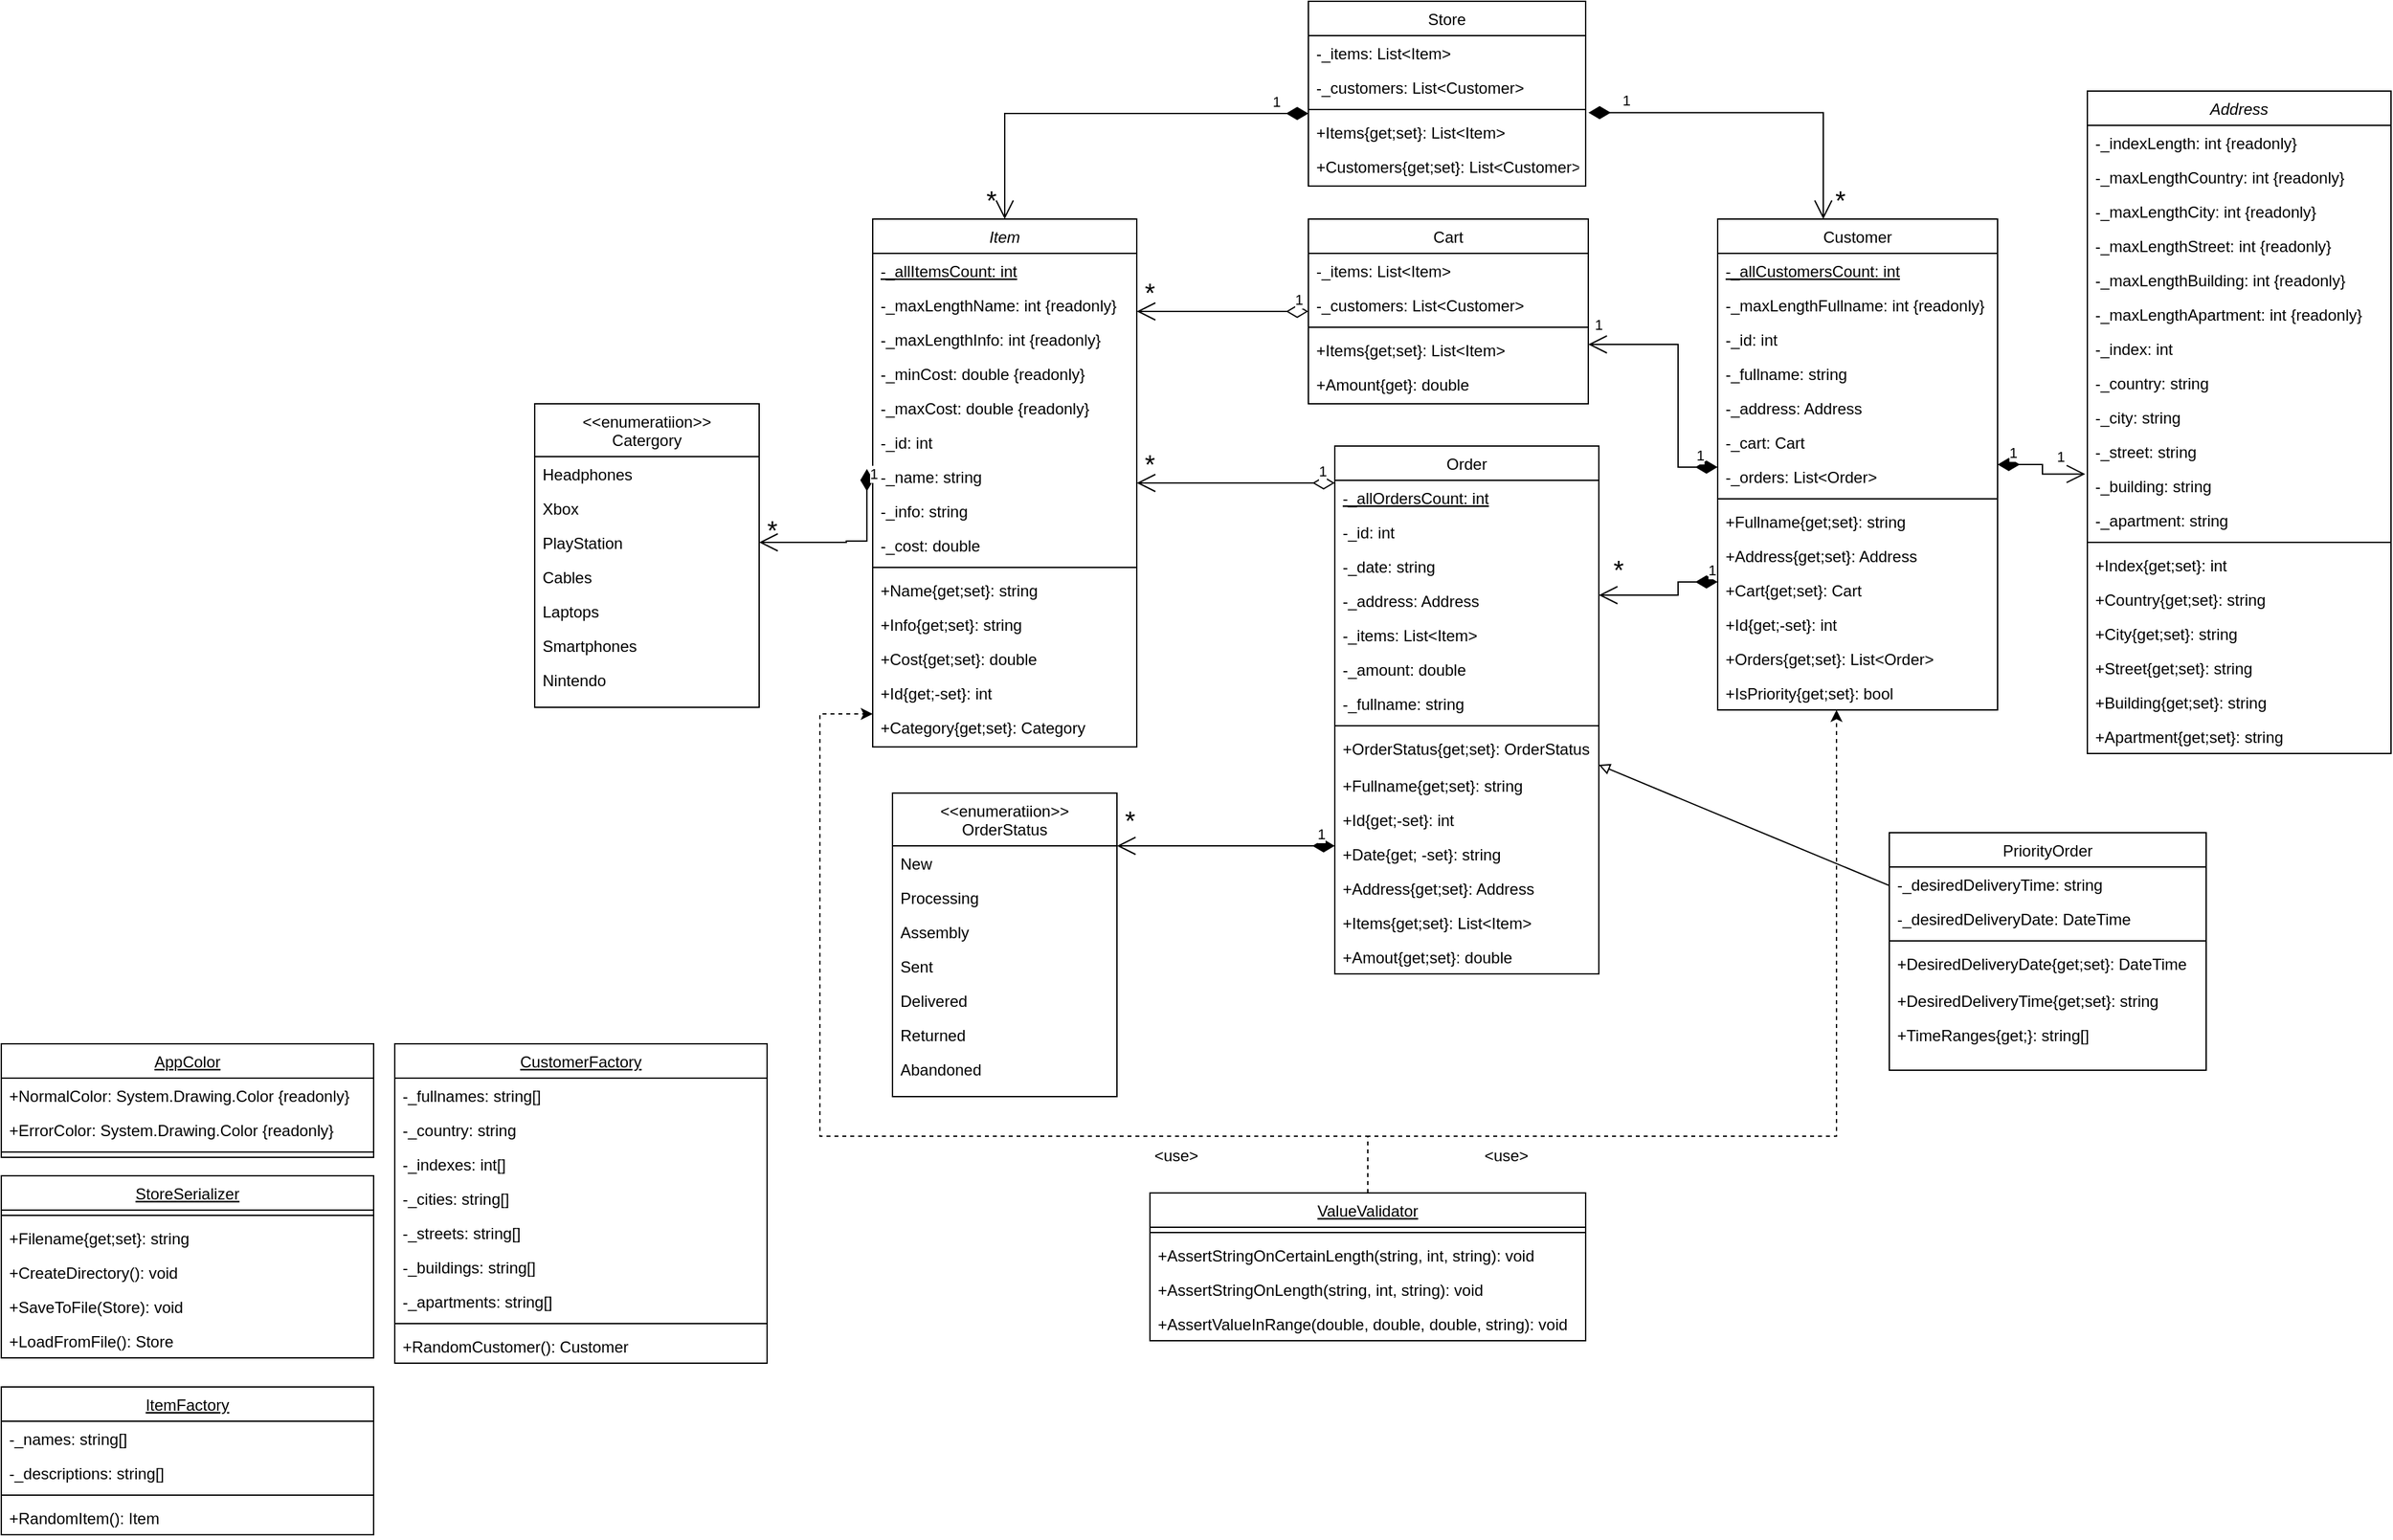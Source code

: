 <mxfile version="20.6.2" type="device"><diagram id="C5RBs43oDa-KdzZeNtuy" name="Page-1"><mxGraphModel dx="1483" dy="770" grid="1" gridSize="10" guides="1" tooltips="1" connect="1" arrows="1" fold="1" page="1" pageScale="1" pageWidth="1169" pageHeight="1654" background="#ffffff" math="0" shadow="0"><root><mxCell id="WIyWlLk6GJQsqaUBKTNV-0"/><mxCell id="WIyWlLk6GJQsqaUBKTNV-1" parent="WIyWlLk6GJQsqaUBKTNV-0"/><mxCell id="zkfFHV4jXpPFQw0GAbJ--0" value="Item" style="swimlane;fontStyle=2;align=center;verticalAlign=top;childLayout=stackLayout;horizontal=1;startSize=26;horizontalStack=0;resizeParent=1;resizeLast=0;collapsible=1;marginBottom=0;rounded=0;shadow=0;strokeWidth=1;" parent="WIyWlLk6GJQsqaUBKTNV-1" vertex="1"><mxGeometry x="700" y="255" width="200" height="400" as="geometry"><mxRectangle x="230" y="140" width="160" height="26" as="alternateBounds"/></mxGeometry></mxCell><mxCell id="zkfFHV4jXpPFQw0GAbJ--1" value="-_allItemsCount: int" style="text;align=left;verticalAlign=top;spacingLeft=4;spacingRight=4;overflow=hidden;rotatable=0;points=[[0,0.5],[1,0.5]];portConstraint=eastwest;fontStyle=4" parent="zkfFHV4jXpPFQw0GAbJ--0" vertex="1"><mxGeometry y="26" width="200" height="26" as="geometry"/></mxCell><mxCell id="zkfFHV4jXpPFQw0GAbJ--2" value="-_maxLengthName: int {readonly}" style="text;align=left;verticalAlign=top;spacingLeft=4;spacingRight=4;overflow=hidden;rotatable=0;points=[[0,0.5],[1,0.5]];portConstraint=eastwest;rounded=0;shadow=0;html=0;" parent="zkfFHV4jXpPFQw0GAbJ--0" vertex="1"><mxGeometry y="52" width="200" height="26" as="geometry"/></mxCell><mxCell id="zkfFHV4jXpPFQw0GAbJ--3" value="-_maxLengthInfo: int {readonly}" style="text;align=left;verticalAlign=top;spacingLeft=4;spacingRight=4;overflow=hidden;rotatable=0;points=[[0,0.5],[1,0.5]];portConstraint=eastwest;rounded=0;shadow=0;html=0;" parent="zkfFHV4jXpPFQw0GAbJ--0" vertex="1"><mxGeometry y="78" width="200" height="26" as="geometry"/></mxCell><mxCell id="mubyl72HtW078-5SorbI-0" value="-_minCost: double {readonly}" style="text;align=left;verticalAlign=top;spacingLeft=4;spacingRight=4;overflow=hidden;rotatable=0;points=[[0,0.5],[1,0.5]];portConstraint=eastwest;" parent="zkfFHV4jXpPFQw0GAbJ--0" vertex="1"><mxGeometry y="104" width="200" height="26" as="geometry"/></mxCell><mxCell id="zkfFHV4jXpPFQw0GAbJ--5" value="-_maxCost: double {readonly}" style="text;align=left;verticalAlign=top;spacingLeft=4;spacingRight=4;overflow=hidden;rotatable=0;points=[[0,0.5],[1,0.5]];portConstraint=eastwest;" parent="zkfFHV4jXpPFQw0GAbJ--0" vertex="1"><mxGeometry y="130" width="200" height="26" as="geometry"/></mxCell><mxCell id="mubyl72HtW078-5SorbI-3" value="-_id: int" style="text;align=left;verticalAlign=top;spacingLeft=4;spacingRight=4;overflow=hidden;rotatable=0;points=[[0,0.5],[1,0.5]];portConstraint=eastwest;" parent="zkfFHV4jXpPFQw0GAbJ--0" vertex="1"><mxGeometry y="156" width="200" height="26" as="geometry"/></mxCell><mxCell id="mubyl72HtW078-5SorbI-2" value="-_name: string" style="text;align=left;verticalAlign=top;spacingLeft=4;spacingRight=4;overflow=hidden;rotatable=0;points=[[0,0.5],[1,0.5]];portConstraint=eastwest;" parent="zkfFHV4jXpPFQw0GAbJ--0" vertex="1"><mxGeometry y="182" width="200" height="26" as="geometry"/></mxCell><mxCell id="mubyl72HtW078-5SorbI-1" value="-_info: string " style="text;align=left;verticalAlign=top;spacingLeft=4;spacingRight=4;overflow=hidden;rotatable=0;points=[[0,0.5],[1,0.5]];portConstraint=eastwest;" parent="zkfFHV4jXpPFQw0GAbJ--0" vertex="1"><mxGeometry y="208" width="200" height="26" as="geometry"/></mxCell><mxCell id="mubyl72HtW078-5SorbI-4" value="-_cost: double" style="text;align=left;verticalAlign=top;spacingLeft=4;spacingRight=4;overflow=hidden;rotatable=0;points=[[0,0.5],[1,0.5]];portConstraint=eastwest;" parent="zkfFHV4jXpPFQw0GAbJ--0" vertex="1"><mxGeometry y="234" width="200" height="26" as="geometry"/></mxCell><mxCell id="zkfFHV4jXpPFQw0GAbJ--4" value="" style="line;html=1;strokeWidth=1;align=left;verticalAlign=middle;spacingTop=-1;spacingLeft=3;spacingRight=3;rotatable=0;labelPosition=right;points=[];portConstraint=eastwest;" parent="zkfFHV4jXpPFQw0GAbJ--0" vertex="1"><mxGeometry y="260" width="200" height="8" as="geometry"/></mxCell><mxCell id="mubyl72HtW078-5SorbI-6" value="+Name{get;set}: string" style="text;align=left;verticalAlign=top;spacingLeft=4;spacingRight=4;overflow=hidden;rotatable=0;points=[[0,0.5],[1,0.5]];portConstraint=eastwest;" parent="zkfFHV4jXpPFQw0GAbJ--0" vertex="1"><mxGeometry y="268" width="200" height="26" as="geometry"/></mxCell><mxCell id="mubyl72HtW078-5SorbI-5" value="+Info{get;set}: string" style="text;align=left;verticalAlign=top;spacingLeft=4;spacingRight=4;overflow=hidden;rotatable=0;points=[[0,0.5],[1,0.5]];portConstraint=eastwest;" parent="zkfFHV4jXpPFQw0GAbJ--0" vertex="1"><mxGeometry y="294" width="200" height="26" as="geometry"/></mxCell><mxCell id="mubyl72HtW078-5SorbI-7" value="+Cost{get;set}: double" style="text;align=left;verticalAlign=top;spacingLeft=4;spacingRight=4;overflow=hidden;rotatable=0;points=[[0,0.5],[1,0.5]];portConstraint=eastwest;" parent="zkfFHV4jXpPFQw0GAbJ--0" vertex="1"><mxGeometry y="320" width="200" height="26" as="geometry"/></mxCell><mxCell id="mubyl72HtW078-5SorbI-8" value="+Id{get;-set}: int " style="text;align=left;verticalAlign=top;spacingLeft=4;spacingRight=4;overflow=hidden;rotatable=0;points=[[0,0.5],[1,0.5]];portConstraint=eastwest;" parent="zkfFHV4jXpPFQw0GAbJ--0" vertex="1"><mxGeometry y="346" width="200" height="26" as="geometry"/></mxCell><mxCell id="NWKtdmavSTUxbfCOy-th-47" value="+Category{get;set}: Category" style="text;align=left;verticalAlign=top;spacingLeft=4;spacingRight=4;overflow=hidden;rotatable=0;points=[[0,0.5],[1,0.5]];portConstraint=eastwest;" parent="zkfFHV4jXpPFQw0GAbJ--0" vertex="1"><mxGeometry y="372" width="200" height="28" as="geometry"/></mxCell><mxCell id="zkfFHV4jXpPFQw0GAbJ--6" value="AppColor" style="swimlane;fontStyle=4;align=center;verticalAlign=top;childLayout=stackLayout;horizontal=1;startSize=26;horizontalStack=0;resizeParent=1;resizeLast=0;collapsible=1;marginBottom=0;rounded=0;shadow=0;strokeWidth=1;" parent="WIyWlLk6GJQsqaUBKTNV-1" vertex="1"><mxGeometry x="40" y="880" width="282" height="86" as="geometry"><mxRectangle x="130" y="380" width="160" height="26" as="alternateBounds"/></mxGeometry></mxCell><mxCell id="zkfFHV4jXpPFQw0GAbJ--7" value="+NormalColor: System.Drawing.Color {readonly}" style="text;align=left;verticalAlign=top;spacingLeft=4;spacingRight=4;overflow=hidden;rotatable=0;points=[[0,0.5],[1,0.5]];portConstraint=eastwest;" parent="zkfFHV4jXpPFQw0GAbJ--6" vertex="1"><mxGeometry y="26" width="282" height="26" as="geometry"/></mxCell><mxCell id="zkfFHV4jXpPFQw0GAbJ--8" value="+ErrorColor: System.Drawing.Color {readonly}" style="text;align=left;verticalAlign=top;spacingLeft=4;spacingRight=4;overflow=hidden;rotatable=0;points=[[0,0.5],[1,0.5]];portConstraint=eastwest;rounded=0;shadow=0;html=0;" parent="zkfFHV4jXpPFQw0GAbJ--6" vertex="1"><mxGeometry y="52" width="282" height="26" as="geometry"/></mxCell><mxCell id="mubyl72HtW078-5SorbI-14" value="" style="line;html=1;strokeWidth=1;align=left;verticalAlign=middle;spacingTop=-1;spacingLeft=3;spacingRight=3;rotatable=0;labelPosition=right;points=[];portConstraint=eastwest;" parent="zkfFHV4jXpPFQw0GAbJ--6" vertex="1"><mxGeometry y="78" width="282" height="8" as="geometry"/></mxCell><mxCell id="mubyl72HtW078-5SorbI-18" style="edgeStyle=orthogonalEdgeStyle;rounded=0;orthogonalLoop=1;jettySize=auto;html=1;dashed=1;exitX=0.5;exitY=0;exitDx=0;exitDy=0;" parent="WIyWlLk6GJQsqaUBKTNV-1" source="zkfFHV4jXpPFQw0GAbJ--13" target="zkfFHV4jXpPFQw0GAbJ--0" edge="1"><mxGeometry relative="1" as="geometry"><Array as="points"><mxPoint x="1075" y="950"/><mxPoint x="660" y="950"/><mxPoint x="660" y="630"/></Array></mxGeometry></mxCell><mxCell id="zkfFHV4jXpPFQw0GAbJ--13" value="ValueValidator" style="swimlane;fontStyle=4;align=center;verticalAlign=top;childLayout=stackLayout;horizontal=1;startSize=26;horizontalStack=0;resizeParent=1;resizeLast=0;collapsible=1;marginBottom=0;rounded=0;shadow=0;strokeWidth=1;" parent="WIyWlLk6GJQsqaUBKTNV-1" vertex="1"><mxGeometry x="910" y="993" width="330" height="112" as="geometry"><mxRectangle x="340" y="380" width="170" height="26" as="alternateBounds"/></mxGeometry></mxCell><mxCell id="mubyl72HtW078-5SorbI-15" value="" style="line;html=1;strokeWidth=1;align=left;verticalAlign=middle;spacingTop=-1;spacingLeft=3;spacingRight=3;rotatable=0;labelPosition=right;points=[];portConstraint=eastwest;" parent="zkfFHV4jXpPFQw0GAbJ--13" vertex="1"><mxGeometry y="26" width="330" height="8" as="geometry"/></mxCell><mxCell id="4_auZjW2touijWjLnoGw-17" value="+AssertStringOnCertainLength(string, int, string): void" style="text;align=left;verticalAlign=top;spacingLeft=4;spacingRight=4;overflow=hidden;rotatable=0;points=[[0,0.5],[1,0.5]];portConstraint=eastwest;" parent="zkfFHV4jXpPFQw0GAbJ--13" vertex="1"><mxGeometry y="34" width="330" height="26" as="geometry"/></mxCell><mxCell id="zkfFHV4jXpPFQw0GAbJ--14" value="+AssertStringOnLength(string, int, string): void" style="text;align=left;verticalAlign=top;spacingLeft=4;spacingRight=4;overflow=hidden;rotatable=0;points=[[0,0.5],[1,0.5]];portConstraint=eastwest;" parent="zkfFHV4jXpPFQw0GAbJ--13" vertex="1"><mxGeometry y="60" width="330" height="26" as="geometry"/></mxCell><mxCell id="mubyl72HtW078-5SorbI-16" value="+AssertValueInRange(double, double, double, string): void" style="text;align=left;verticalAlign=top;spacingLeft=4;spacingRight=4;overflow=hidden;rotatable=0;points=[[0,0.5],[1,0.5]];portConstraint=eastwest;" parent="zkfFHV4jXpPFQw0GAbJ--13" vertex="1"><mxGeometry y="86" width="330" height="26" as="geometry"/></mxCell><mxCell id="zkfFHV4jXpPFQw0GAbJ--17" value="Customer" style="swimlane;fontStyle=0;align=center;verticalAlign=top;childLayout=stackLayout;horizontal=1;startSize=26;horizontalStack=0;resizeParent=1;resizeLast=0;collapsible=1;marginBottom=0;rounded=0;shadow=0;strokeWidth=1;" parent="WIyWlLk6GJQsqaUBKTNV-1" vertex="1"><mxGeometry x="1340" y="255" width="212" height="372" as="geometry"><mxRectangle x="550" y="140" width="160" height="26" as="alternateBounds"/></mxGeometry></mxCell><mxCell id="zkfFHV4jXpPFQw0GAbJ--18" value="-_allCustomersCount: int" style="text;align=left;verticalAlign=top;spacingLeft=4;spacingRight=4;overflow=hidden;rotatable=0;points=[[0,0.5],[1,0.5]];portConstraint=eastwest;fontStyle=4" parent="zkfFHV4jXpPFQw0GAbJ--17" vertex="1"><mxGeometry y="26" width="212" height="26" as="geometry"/></mxCell><mxCell id="zkfFHV4jXpPFQw0GAbJ--19" value="-_maxLengthFullname: int {readonly}" style="text;align=left;verticalAlign=top;spacingLeft=4;spacingRight=4;overflow=hidden;rotatable=0;points=[[0,0.5],[1,0.5]];portConstraint=eastwest;rounded=0;shadow=0;html=0;" parent="zkfFHV4jXpPFQw0GAbJ--17" vertex="1"><mxGeometry y="52" width="212" height="26" as="geometry"/></mxCell><mxCell id="zkfFHV4jXpPFQw0GAbJ--21" value="-_id: int" style="text;align=left;verticalAlign=top;spacingLeft=4;spacingRight=4;overflow=hidden;rotatable=0;points=[[0,0.5],[1,0.5]];portConstraint=eastwest;rounded=0;shadow=0;html=0;" parent="zkfFHV4jXpPFQw0GAbJ--17" vertex="1"><mxGeometry y="78" width="212" height="26" as="geometry"/></mxCell><mxCell id="zkfFHV4jXpPFQw0GAbJ--22" value="-_fullname: string" style="text;align=left;verticalAlign=top;spacingLeft=4;spacingRight=4;overflow=hidden;rotatable=0;points=[[0,0.5],[1,0.5]];portConstraint=eastwest;rounded=0;shadow=0;html=0;" parent="zkfFHV4jXpPFQw0GAbJ--17" vertex="1"><mxGeometry y="104" width="212" height="26" as="geometry"/></mxCell><mxCell id="mubyl72HtW078-5SorbI-9" value="-_address: Address" style="text;align=left;verticalAlign=top;spacingLeft=4;spacingRight=4;overflow=hidden;rotatable=0;points=[[0,0.5],[1,0.5]];portConstraint=eastwest;" parent="zkfFHV4jXpPFQw0GAbJ--17" vertex="1"><mxGeometry y="130" width="212" height="26" as="geometry"/></mxCell><mxCell id="833er_QwrqfKqg3MawJC-14" value="-_cart: Cart" style="text;align=left;verticalAlign=top;spacingLeft=4;spacingRight=4;overflow=hidden;rotatable=0;points=[[0,0.5],[1,0.5]];portConstraint=eastwest;" parent="zkfFHV4jXpPFQw0GAbJ--17" vertex="1"><mxGeometry y="156" width="212" height="26" as="geometry"/></mxCell><mxCell id="833er_QwrqfKqg3MawJC-15" value="-_orders: List&lt;Order&gt;" style="text;align=left;verticalAlign=top;spacingLeft=4;spacingRight=4;overflow=hidden;rotatable=0;points=[[0,0.5],[1,0.5]];portConstraint=eastwest;" parent="zkfFHV4jXpPFQw0GAbJ--17" vertex="1"><mxGeometry y="182" width="212" height="26" as="geometry"/></mxCell><mxCell id="zkfFHV4jXpPFQw0GAbJ--23" value="" style="line;html=1;strokeWidth=1;align=left;verticalAlign=middle;spacingTop=-1;spacingLeft=3;spacingRight=3;rotatable=0;labelPosition=right;points=[];portConstraint=eastwest;" parent="zkfFHV4jXpPFQw0GAbJ--17" vertex="1"><mxGeometry y="208" width="212" height="8" as="geometry"/></mxCell><mxCell id="mubyl72HtW078-5SorbI-10" value="+Fullname{get;set}: string" style="text;align=left;verticalAlign=top;spacingLeft=4;spacingRight=4;overflow=hidden;rotatable=0;points=[[0,0.5],[1,0.5]];portConstraint=eastwest;" parent="zkfFHV4jXpPFQw0GAbJ--17" vertex="1"><mxGeometry y="216" width="212" height="26" as="geometry"/></mxCell><mxCell id="mubyl72HtW078-5SorbI-11" value="+Address{get;set}: Address" style="text;align=left;verticalAlign=top;spacingLeft=4;spacingRight=4;overflow=hidden;rotatable=0;points=[[0,0.5],[1,0.5]];portConstraint=eastwest;" parent="zkfFHV4jXpPFQw0GAbJ--17" vertex="1"><mxGeometry y="242" width="212" height="26" as="geometry"/></mxCell><mxCell id="833er_QwrqfKqg3MawJC-28" value="+Cart{get;set}: Cart" style="text;align=left;verticalAlign=top;spacingLeft=4;spacingRight=4;overflow=hidden;rotatable=0;points=[[0,0.5],[1,0.5]];portConstraint=eastwest;" parent="zkfFHV4jXpPFQw0GAbJ--17" vertex="1"><mxGeometry y="268" width="212" height="26" as="geometry"/></mxCell><mxCell id="mubyl72HtW078-5SorbI-12" value="+Id{get;-set}: int " style="text;align=left;verticalAlign=top;spacingLeft=4;spacingRight=4;overflow=hidden;rotatable=0;points=[[0,0.5],[1,0.5]];portConstraint=eastwest;" parent="zkfFHV4jXpPFQw0GAbJ--17" vertex="1"><mxGeometry y="294" width="212" height="26" as="geometry"/></mxCell><mxCell id="833er_QwrqfKqg3MawJC-29" value="+Orders{get;set}: List&lt;Order&gt;" style="text;align=left;verticalAlign=top;spacingLeft=4;spacingRight=4;overflow=hidden;rotatable=0;points=[[0,0.5],[1,0.5]];portConstraint=eastwest;" parent="zkfFHV4jXpPFQw0GAbJ--17" vertex="1"><mxGeometry y="320" width="212" height="26" as="geometry"/></mxCell><mxCell id="o9XCljA4veXjyrk6Jo96-17" value="+IsPriority{get;set}: bool " style="text;align=left;verticalAlign=top;spacingLeft=4;spacingRight=4;overflow=hidden;rotatable=0;points=[[0,0.5],[1,0.5]];portConstraint=eastwest;" vertex="1" parent="zkfFHV4jXpPFQw0GAbJ--17"><mxGeometry y="346" width="212" height="26" as="geometry"/></mxCell><mxCell id="mubyl72HtW078-5SorbI-19" style="edgeStyle=orthogonalEdgeStyle;rounded=0;orthogonalLoop=1;jettySize=auto;html=1;exitX=0.5;exitY=0;exitDx=0;exitDy=0;dashed=1;" parent="WIyWlLk6GJQsqaUBKTNV-1" source="zkfFHV4jXpPFQw0GAbJ--13" target="zkfFHV4jXpPFQw0GAbJ--17" edge="1"><mxGeometry relative="1" as="geometry"><Array as="points"><mxPoint x="1075" y="950"/><mxPoint x="1430" y="950"/></Array></mxGeometry></mxCell><mxCell id="mubyl72HtW078-5SorbI-20" value="&amp;lt;use&amp;gt;" style="text;html=1;strokeColor=none;fillColor=none;align=center;verticalAlign=middle;whiteSpace=wrap;rounded=0;" parent="WIyWlLk6GJQsqaUBKTNV-1" vertex="1"><mxGeometry x="1150" y="950" width="60" height="30" as="geometry"/></mxCell><mxCell id="mubyl72HtW078-5SorbI-22" value="&amp;lt;use&amp;gt;" style="text;html=1;strokeColor=none;fillColor=none;align=center;verticalAlign=middle;whiteSpace=wrap;rounded=0;" parent="WIyWlLk6GJQsqaUBKTNV-1" vertex="1"><mxGeometry x="900" y="950" width="60" height="30" as="geometry"/></mxCell><mxCell id="NWKtdmavSTUxbfCOy-th-11" value="Address" style="swimlane;fontStyle=2;align=center;verticalAlign=top;childLayout=stackLayout;horizontal=1;startSize=26;horizontalStack=0;resizeParent=1;resizeLast=0;collapsible=1;marginBottom=0;rounded=0;shadow=0;strokeWidth=1;" parent="WIyWlLk6GJQsqaUBKTNV-1" vertex="1"><mxGeometry x="1620" y="158" width="230" height="502" as="geometry"><mxRectangle x="230" y="140" width="160" height="26" as="alternateBounds"/></mxGeometry></mxCell><mxCell id="NWKtdmavSTUxbfCOy-th-12" value="-_indexLength: int {readonly}" style="text;align=left;verticalAlign=top;spacingLeft=4;spacingRight=4;overflow=hidden;rotatable=0;points=[[0,0.5],[1,0.5]];portConstraint=eastwest;fontStyle=0" parent="NWKtdmavSTUxbfCOy-th-11" vertex="1"><mxGeometry y="26" width="230" height="26" as="geometry"/></mxCell><mxCell id="NWKtdmavSTUxbfCOy-th-13" value="-_maxLengthCountry: int {readonly}" style="text;align=left;verticalAlign=top;spacingLeft=4;spacingRight=4;overflow=hidden;rotatable=0;points=[[0,0.5],[1,0.5]];portConstraint=eastwest;rounded=0;shadow=0;html=0;" parent="NWKtdmavSTUxbfCOy-th-11" vertex="1"><mxGeometry y="52" width="230" height="26" as="geometry"/></mxCell><mxCell id="NWKtdmavSTUxbfCOy-th-14" value="-_maxLengthCity: int {readonly}" style="text;align=left;verticalAlign=top;spacingLeft=4;spacingRight=4;overflow=hidden;rotatable=0;points=[[0,0.5],[1,0.5]];portConstraint=eastwest;rounded=0;shadow=0;html=0;" parent="NWKtdmavSTUxbfCOy-th-11" vertex="1"><mxGeometry y="78" width="230" height="26" as="geometry"/></mxCell><mxCell id="NWKtdmavSTUxbfCOy-th-15" value="-_maxLengthStreet: int {readonly}" style="text;align=left;verticalAlign=top;spacingLeft=4;spacingRight=4;overflow=hidden;rotatable=0;points=[[0,0.5],[1,0.5]];portConstraint=eastwest;" parent="NWKtdmavSTUxbfCOy-th-11" vertex="1"><mxGeometry y="104" width="230" height="26" as="geometry"/></mxCell><mxCell id="NWKtdmavSTUxbfCOy-th-16" value="-_maxLengthBuilding: int {readonly}" style="text;align=left;verticalAlign=top;spacingLeft=4;spacingRight=4;overflow=hidden;rotatable=0;points=[[0,0.5],[1,0.5]];portConstraint=eastwest;" parent="NWKtdmavSTUxbfCOy-th-11" vertex="1"><mxGeometry y="130" width="230" height="26" as="geometry"/></mxCell><mxCell id="NWKtdmavSTUxbfCOy-th-26" value="-_maxLengthApartment: int {readonly}" style="text;align=left;verticalAlign=top;spacingLeft=4;spacingRight=4;overflow=hidden;rotatable=0;points=[[0,0.5],[1,0.5]];portConstraint=eastwest;" parent="NWKtdmavSTUxbfCOy-th-11" vertex="1"><mxGeometry y="156" width="230" height="26" as="geometry"/></mxCell><mxCell id="NWKtdmavSTUxbfCOy-th-17" value="-_index: int" style="text;align=left;verticalAlign=top;spacingLeft=4;spacingRight=4;overflow=hidden;rotatable=0;points=[[0,0.5],[1,0.5]];portConstraint=eastwest;" parent="NWKtdmavSTUxbfCOy-th-11" vertex="1"><mxGeometry y="182" width="230" height="26" as="geometry"/></mxCell><mxCell id="NWKtdmavSTUxbfCOy-th-18" value="-_country: string" style="text;align=left;verticalAlign=top;spacingLeft=4;spacingRight=4;overflow=hidden;rotatable=0;points=[[0,0.5],[1,0.5]];portConstraint=eastwest;" parent="NWKtdmavSTUxbfCOy-th-11" vertex="1"><mxGeometry y="208" width="230" height="26" as="geometry"/></mxCell><mxCell id="NWKtdmavSTUxbfCOy-th-19" value="-_city: string " style="text;align=left;verticalAlign=top;spacingLeft=4;spacingRight=4;overflow=hidden;rotatable=0;points=[[0,0.5],[1,0.5]];portConstraint=eastwest;" parent="NWKtdmavSTUxbfCOy-th-11" vertex="1"><mxGeometry y="234" width="230" height="26" as="geometry"/></mxCell><mxCell id="NWKtdmavSTUxbfCOy-th-20" value="-_street: string" style="text;align=left;verticalAlign=top;spacingLeft=4;spacingRight=4;overflow=hidden;rotatable=0;points=[[0,0.5],[1,0.5]];portConstraint=eastwest;" parent="NWKtdmavSTUxbfCOy-th-11" vertex="1"><mxGeometry y="260" width="230" height="26" as="geometry"/></mxCell><mxCell id="NWKtdmavSTUxbfCOy-th-27" value="-_building: string" style="text;align=left;verticalAlign=top;spacingLeft=4;spacingRight=4;overflow=hidden;rotatable=0;points=[[0,0.5],[1,0.5]];portConstraint=eastwest;" parent="NWKtdmavSTUxbfCOy-th-11" vertex="1"><mxGeometry y="286" width="230" height="26" as="geometry"/></mxCell><mxCell id="NWKtdmavSTUxbfCOy-th-28" value="-_apartment: string" style="text;align=left;verticalAlign=top;spacingLeft=4;spacingRight=4;overflow=hidden;rotatable=0;points=[[0,0.5],[1,0.5]];portConstraint=eastwest;" parent="NWKtdmavSTUxbfCOy-th-11" vertex="1"><mxGeometry y="312" width="230" height="26" as="geometry"/></mxCell><mxCell id="NWKtdmavSTUxbfCOy-th-21" value="" style="line;html=1;strokeWidth=1;align=left;verticalAlign=middle;spacingTop=-1;spacingLeft=3;spacingRight=3;rotatable=0;labelPosition=right;points=[];portConstraint=eastwest;" parent="NWKtdmavSTUxbfCOy-th-11" vertex="1"><mxGeometry y="338" width="230" height="8" as="geometry"/></mxCell><mxCell id="NWKtdmavSTUxbfCOy-th-22" value="+Index{get;set}: int" style="text;align=left;verticalAlign=top;spacingLeft=4;spacingRight=4;overflow=hidden;rotatable=0;points=[[0,0.5],[1,0.5]];portConstraint=eastwest;" parent="NWKtdmavSTUxbfCOy-th-11" vertex="1"><mxGeometry y="346" width="230" height="26" as="geometry"/></mxCell><mxCell id="NWKtdmavSTUxbfCOy-th-23" value="+Country{get;set}: string" style="text;align=left;verticalAlign=top;spacingLeft=4;spacingRight=4;overflow=hidden;rotatable=0;points=[[0,0.5],[1,0.5]];portConstraint=eastwest;" parent="NWKtdmavSTUxbfCOy-th-11" vertex="1"><mxGeometry y="372" width="230" height="26" as="geometry"/></mxCell><mxCell id="NWKtdmavSTUxbfCOy-th-24" value="+City{get;set}: string" style="text;align=left;verticalAlign=top;spacingLeft=4;spacingRight=4;overflow=hidden;rotatable=0;points=[[0,0.5],[1,0.5]];portConstraint=eastwest;" parent="NWKtdmavSTUxbfCOy-th-11" vertex="1"><mxGeometry y="398" width="230" height="26" as="geometry"/></mxCell><mxCell id="NWKtdmavSTUxbfCOy-th-30" value="+Street{get;set}: string" style="text;align=left;verticalAlign=top;spacingLeft=4;spacingRight=4;overflow=hidden;rotatable=0;points=[[0,0.5],[1,0.5]];portConstraint=eastwest;" parent="NWKtdmavSTUxbfCOy-th-11" vertex="1"><mxGeometry y="424" width="230" height="26" as="geometry"/></mxCell><mxCell id="NWKtdmavSTUxbfCOy-th-25" value="+Building{get;set}: string" style="text;align=left;verticalAlign=top;spacingLeft=4;spacingRight=4;overflow=hidden;rotatable=0;points=[[0,0.5],[1,0.5]];portConstraint=eastwest;" parent="NWKtdmavSTUxbfCOy-th-11" vertex="1"><mxGeometry y="450" width="230" height="26" as="geometry"/></mxCell><mxCell id="NWKtdmavSTUxbfCOy-th-31" value="+Apartment{get;set}: string" style="text;align=left;verticalAlign=top;spacingLeft=4;spacingRight=4;overflow=hidden;rotatable=0;points=[[0,0.5],[1,0.5]];portConstraint=eastwest;" parent="NWKtdmavSTUxbfCOy-th-11" vertex="1"><mxGeometry y="476" width="230" height="26" as="geometry"/></mxCell><mxCell id="NWKtdmavSTUxbfCOy-th-32" value="&lt;&lt;enumeratiion&gt;&gt;&#10;Catergory" style="swimlane;fontStyle=0;align=center;verticalAlign=top;childLayout=stackLayout;horizontal=1;startSize=40;horizontalStack=0;resizeParent=1;resizeLast=0;collapsible=1;marginBottom=0;rounded=0;shadow=0;strokeWidth=1;" parent="WIyWlLk6GJQsqaUBKTNV-1" vertex="1"><mxGeometry x="444" y="395" width="170" height="230" as="geometry"><mxRectangle x="340" y="380" width="170" height="26" as="alternateBounds"/></mxGeometry></mxCell><mxCell id="NWKtdmavSTUxbfCOy-th-36" value="Headphones" style="text;align=left;verticalAlign=top;spacingLeft=4;spacingRight=4;overflow=hidden;rotatable=0;points=[[0,0.5],[1,0.5]];portConstraint=eastwest;" parent="NWKtdmavSTUxbfCOy-th-32" vertex="1"><mxGeometry y="40" width="170" height="26" as="geometry"/></mxCell><mxCell id="NWKtdmavSTUxbfCOy-th-40" value="Xbox" style="text;align=left;verticalAlign=top;spacingLeft=4;spacingRight=4;overflow=hidden;rotatable=0;points=[[0,0.5],[1,0.5]];portConstraint=eastwest;" parent="NWKtdmavSTUxbfCOy-th-32" vertex="1"><mxGeometry y="66" width="170" height="26" as="geometry"/></mxCell><mxCell id="NWKtdmavSTUxbfCOy-th-41" value="PlayStation" style="text;align=left;verticalAlign=top;spacingLeft=4;spacingRight=4;overflow=hidden;rotatable=0;points=[[0,0.5],[1,0.5]];portConstraint=eastwest;" parent="NWKtdmavSTUxbfCOy-th-32" vertex="1"><mxGeometry y="92" width="170" height="26" as="geometry"/></mxCell><mxCell id="NWKtdmavSTUxbfCOy-th-43" value="Cables" style="text;align=left;verticalAlign=top;spacingLeft=4;spacingRight=4;overflow=hidden;rotatable=0;points=[[0,0.5],[1,0.5]];portConstraint=eastwest;" parent="NWKtdmavSTUxbfCOy-th-32" vertex="1"><mxGeometry y="118" width="170" height="26" as="geometry"/></mxCell><mxCell id="NWKtdmavSTUxbfCOy-th-42" value="Laptops" style="text;align=left;verticalAlign=top;spacingLeft=4;spacingRight=4;overflow=hidden;rotatable=0;points=[[0,0.5],[1,0.5]];portConstraint=eastwest;" parent="NWKtdmavSTUxbfCOy-th-32" vertex="1"><mxGeometry y="144" width="170" height="26" as="geometry"/></mxCell><mxCell id="NWKtdmavSTUxbfCOy-th-44" value="Smartphones" style="text;align=left;verticalAlign=top;spacingLeft=4;spacingRight=4;overflow=hidden;rotatable=0;points=[[0,0.5],[1,0.5]];portConstraint=eastwest;" parent="NWKtdmavSTUxbfCOy-th-32" vertex="1"><mxGeometry y="170" width="170" height="26" as="geometry"/></mxCell><mxCell id="NWKtdmavSTUxbfCOy-th-45" value="Nintendo" style="text;align=left;verticalAlign=top;spacingLeft=4;spacingRight=4;overflow=hidden;rotatable=0;points=[[0,0.5],[1,0.5]];portConstraint=eastwest;" parent="NWKtdmavSTUxbfCOy-th-32" vertex="1"><mxGeometry y="196" width="170" height="26" as="geometry"/></mxCell><mxCell id="NWKtdmavSTUxbfCOy-th-49" value="Store" style="swimlane;fontStyle=0;align=center;verticalAlign=top;childLayout=stackLayout;horizontal=1;startSize=26;horizontalStack=0;resizeParent=1;resizeLast=0;collapsible=1;marginBottom=0;rounded=0;shadow=0;strokeWidth=1;" parent="WIyWlLk6GJQsqaUBKTNV-1" vertex="1"><mxGeometry x="1030" y="90" width="210" height="140" as="geometry"><mxRectangle x="550" y="140" width="160" height="26" as="alternateBounds"/></mxGeometry></mxCell><mxCell id="NWKtdmavSTUxbfCOy-th-50" value="-_items: List&lt;Item&gt;" style="text;align=left;verticalAlign=top;spacingLeft=4;spacingRight=4;overflow=hidden;rotatable=0;points=[[0,0.5],[1,0.5]];portConstraint=eastwest;fontStyle=0" parent="NWKtdmavSTUxbfCOy-th-49" vertex="1"><mxGeometry y="26" width="210" height="26" as="geometry"/></mxCell><mxCell id="NWKtdmavSTUxbfCOy-th-51" value="-_customers: List&lt;Customer&gt;" style="text;align=left;verticalAlign=top;spacingLeft=4;spacingRight=4;overflow=hidden;rotatable=0;points=[[0,0.5],[1,0.5]];portConstraint=eastwest;rounded=0;shadow=0;html=0;" parent="NWKtdmavSTUxbfCOy-th-49" vertex="1"><mxGeometry y="52" width="210" height="26" as="geometry"/></mxCell><mxCell id="NWKtdmavSTUxbfCOy-th-55" value="" style="line;html=1;strokeWidth=1;align=left;verticalAlign=middle;spacingTop=-1;spacingLeft=3;spacingRight=3;rotatable=0;labelPosition=right;points=[];portConstraint=eastwest;" parent="NWKtdmavSTUxbfCOy-th-49" vertex="1"><mxGeometry y="78" width="210" height="8" as="geometry"/></mxCell><mxCell id="NWKtdmavSTUxbfCOy-th-56" value="+Items{get;set}: List&lt;Item&gt;" style="text;align=left;verticalAlign=top;spacingLeft=4;spacingRight=4;overflow=hidden;rotatable=0;points=[[0,0.5],[1,0.5]];portConstraint=eastwest;" parent="NWKtdmavSTUxbfCOy-th-49" vertex="1"><mxGeometry y="86" width="210" height="26" as="geometry"/></mxCell><mxCell id="NWKtdmavSTUxbfCOy-th-57" value="+Customers{get;set}: List&lt;Customer&gt;" style="text;align=left;verticalAlign=top;spacingLeft=4;spacingRight=4;overflow=hidden;rotatable=0;points=[[0,0.5],[1,0.5]];portConstraint=eastwest;" parent="NWKtdmavSTUxbfCOy-th-49" vertex="1"><mxGeometry y="112" width="210" height="26" as="geometry"/></mxCell><mxCell id="NWKtdmavSTUxbfCOy-th-59" value="CustomerFactory" style="swimlane;fontStyle=4;align=center;verticalAlign=top;childLayout=stackLayout;horizontal=1;startSize=26;horizontalStack=0;resizeParent=1;resizeLast=0;collapsible=1;marginBottom=0;rounded=0;shadow=0;strokeWidth=1;" parent="WIyWlLk6GJQsqaUBKTNV-1" vertex="1"><mxGeometry x="338" y="880" width="282" height="242" as="geometry"><mxRectangle x="130" y="380" width="160" height="26" as="alternateBounds"/></mxGeometry></mxCell><mxCell id="NWKtdmavSTUxbfCOy-th-60" value="-_fullnames: string[]" style="text;align=left;verticalAlign=top;spacingLeft=4;spacingRight=4;overflow=hidden;rotatable=0;points=[[0,0.5],[1,0.5]];portConstraint=eastwest;" parent="NWKtdmavSTUxbfCOy-th-59" vertex="1"><mxGeometry y="26" width="282" height="26" as="geometry"/></mxCell><mxCell id="NWKtdmavSTUxbfCOy-th-61" value="-_country: string" style="text;align=left;verticalAlign=top;spacingLeft=4;spacingRight=4;overflow=hidden;rotatable=0;points=[[0,0.5],[1,0.5]];portConstraint=eastwest;rounded=0;shadow=0;html=0;" parent="NWKtdmavSTUxbfCOy-th-59" vertex="1"><mxGeometry y="52" width="282" height="26" as="geometry"/></mxCell><mxCell id="NWKtdmavSTUxbfCOy-th-63" value="-_indexes: int[]" style="text;align=left;verticalAlign=top;spacingLeft=4;spacingRight=4;overflow=hidden;rotatable=0;points=[[0,0.5],[1,0.5]];portConstraint=eastwest;" parent="NWKtdmavSTUxbfCOy-th-59" vertex="1"><mxGeometry y="78" width="282" height="26" as="geometry"/></mxCell><mxCell id="NWKtdmavSTUxbfCOy-th-64" value="-_cities: string[]" style="text;align=left;verticalAlign=top;spacingLeft=4;spacingRight=4;overflow=hidden;rotatable=0;points=[[0,0.5],[1,0.5]];portConstraint=eastwest;" parent="NWKtdmavSTUxbfCOy-th-59" vertex="1"><mxGeometry y="104" width="282" height="26" as="geometry"/></mxCell><mxCell id="NWKtdmavSTUxbfCOy-th-65" value="-_streets: string[]" style="text;align=left;verticalAlign=top;spacingLeft=4;spacingRight=4;overflow=hidden;rotatable=0;points=[[0,0.5],[1,0.5]];portConstraint=eastwest;" parent="NWKtdmavSTUxbfCOy-th-59" vertex="1"><mxGeometry y="130" width="282" height="26" as="geometry"/></mxCell><mxCell id="NWKtdmavSTUxbfCOy-th-66" value="-_buildings: string[]" style="text;align=left;verticalAlign=top;spacingLeft=4;spacingRight=4;overflow=hidden;rotatable=0;points=[[0,0.5],[1,0.5]];portConstraint=eastwest;" parent="NWKtdmavSTUxbfCOy-th-59" vertex="1"><mxGeometry y="156" width="282" height="26" as="geometry"/></mxCell><mxCell id="NWKtdmavSTUxbfCOy-th-68" value="-_apartments: string[]" style="text;align=left;verticalAlign=top;spacingLeft=4;spacingRight=4;overflow=hidden;rotatable=0;points=[[0,0.5],[1,0.5]];portConstraint=eastwest;" parent="NWKtdmavSTUxbfCOy-th-59" vertex="1"><mxGeometry y="182" width="282" height="26" as="geometry"/></mxCell><mxCell id="NWKtdmavSTUxbfCOy-th-62" value="" style="line;html=1;strokeWidth=1;align=left;verticalAlign=middle;spacingTop=-1;spacingLeft=3;spacingRight=3;rotatable=0;labelPosition=right;points=[];portConstraint=eastwest;" parent="NWKtdmavSTUxbfCOy-th-59" vertex="1"><mxGeometry y="208" width="282" height="8" as="geometry"/></mxCell><mxCell id="4_auZjW2touijWjLnoGw-0" value="+RandomCustomer(): Customer" style="text;align=left;verticalAlign=top;spacingLeft=4;spacingRight=4;overflow=hidden;rotatable=0;points=[[0,0.5],[1,0.5]];portConstraint=eastwest;" parent="NWKtdmavSTUxbfCOy-th-59" vertex="1"><mxGeometry y="216" width="282" height="26" as="geometry"/></mxCell><mxCell id="4_auZjW2touijWjLnoGw-1" value="ItemFactory" style="swimlane;fontStyle=4;align=center;verticalAlign=top;childLayout=stackLayout;horizontal=1;startSize=26;horizontalStack=0;resizeParent=1;resizeLast=0;collapsible=1;marginBottom=0;rounded=0;shadow=0;strokeWidth=1;" parent="WIyWlLk6GJQsqaUBKTNV-1" vertex="1"><mxGeometry x="40" y="1140" width="282" height="112" as="geometry"><mxRectangle x="130" y="380" width="160" height="26" as="alternateBounds"/></mxGeometry></mxCell><mxCell id="4_auZjW2touijWjLnoGw-2" value="-_names: string[]" style="text;align=left;verticalAlign=top;spacingLeft=4;spacingRight=4;overflow=hidden;rotatable=0;points=[[0,0.5],[1,0.5]];portConstraint=eastwest;" parent="4_auZjW2touijWjLnoGw-1" vertex="1"><mxGeometry y="26" width="282" height="26" as="geometry"/></mxCell><mxCell id="4_auZjW2touijWjLnoGw-3" value="-_descriptions: string[]" style="text;align=left;verticalAlign=top;spacingLeft=4;spacingRight=4;overflow=hidden;rotatable=0;points=[[0,0.5],[1,0.5]];portConstraint=eastwest;rounded=0;shadow=0;html=0;" parent="4_auZjW2touijWjLnoGw-1" vertex="1"><mxGeometry y="52" width="282" height="26" as="geometry"/></mxCell><mxCell id="4_auZjW2touijWjLnoGw-9" value="" style="line;html=1;strokeWidth=1;align=left;verticalAlign=middle;spacingTop=-1;spacingLeft=3;spacingRight=3;rotatable=0;labelPosition=right;points=[];portConstraint=eastwest;" parent="4_auZjW2touijWjLnoGw-1" vertex="1"><mxGeometry y="78" width="282" height="8" as="geometry"/></mxCell><mxCell id="4_auZjW2touijWjLnoGw-10" value="+RandomItem(): Item" style="text;align=left;verticalAlign=top;spacingLeft=4;spacingRight=4;overflow=hidden;rotatable=0;points=[[0,0.5],[1,0.5]];portConstraint=eastwest;" parent="4_auZjW2touijWjLnoGw-1" vertex="1"><mxGeometry y="86" width="282" height="26" as="geometry"/></mxCell><mxCell id="4_auZjW2touijWjLnoGw-11" value="StoreSerializer" style="swimlane;fontStyle=4;align=center;verticalAlign=top;childLayout=stackLayout;horizontal=1;startSize=26;horizontalStack=0;resizeParent=1;resizeLast=0;collapsible=1;marginBottom=0;rounded=0;shadow=0;strokeWidth=1;" parent="WIyWlLk6GJQsqaUBKTNV-1" vertex="1"><mxGeometry x="40" y="980" width="282" height="138" as="geometry"><mxRectangle x="340" y="380" width="170" height="26" as="alternateBounds"/></mxGeometry></mxCell><mxCell id="4_auZjW2touijWjLnoGw-12" value="" style="line;html=1;strokeWidth=1;align=left;verticalAlign=middle;spacingTop=-1;spacingLeft=3;spacingRight=3;rotatable=0;labelPosition=right;points=[];portConstraint=eastwest;" parent="4_auZjW2touijWjLnoGw-11" vertex="1"><mxGeometry y="26" width="282" height="8" as="geometry"/></mxCell><mxCell id="4_auZjW2touijWjLnoGw-13" value="+Filename{get;set}: string" style="text;align=left;verticalAlign=top;spacingLeft=4;spacingRight=4;overflow=hidden;rotatable=0;points=[[0,0.5],[1,0.5]];portConstraint=eastwest;" parent="4_auZjW2touijWjLnoGw-11" vertex="1"><mxGeometry y="34" width="282" height="26" as="geometry"/></mxCell><mxCell id="4_auZjW2touijWjLnoGw-14" value="+CreateDirectory(): void" style="text;align=left;verticalAlign=top;spacingLeft=4;spacingRight=4;overflow=hidden;rotatable=0;points=[[0,0.5],[1,0.5]];portConstraint=eastwest;" parent="4_auZjW2touijWjLnoGw-11" vertex="1"><mxGeometry y="60" width="282" height="26" as="geometry"/></mxCell><mxCell id="4_auZjW2touijWjLnoGw-15" value="+SaveToFile(Store): void" style="text;align=left;verticalAlign=top;spacingLeft=4;spacingRight=4;overflow=hidden;rotatable=0;points=[[0,0.5],[1,0.5]];portConstraint=eastwest;" parent="4_auZjW2touijWjLnoGw-11" vertex="1"><mxGeometry y="86" width="282" height="26" as="geometry"/></mxCell><mxCell id="4_auZjW2touijWjLnoGw-16" value="+LoadFromFile(): Store" style="text;align=left;verticalAlign=top;spacingLeft=4;spacingRight=4;overflow=hidden;rotatable=0;points=[[0,0.5],[1,0.5]];portConstraint=eastwest;" parent="4_auZjW2touijWjLnoGw-11" vertex="1"><mxGeometry y="112" width="282" height="26" as="geometry"/></mxCell><mxCell id="4_auZjW2touijWjLnoGw-18" value="1" style="endArrow=open;html=1;endSize=12;startArrow=diamondThin;startSize=14;startFill=1;edgeStyle=orthogonalEdgeStyle;align=left;verticalAlign=bottom;rounded=0;exitX=0;exitY=0.879;exitDx=0;exitDy=0;exitPerimeter=0;" parent="WIyWlLk6GJQsqaUBKTNV-1" source="NWKtdmavSTUxbfCOy-th-55" target="zkfFHV4jXpPFQw0GAbJ--0" edge="1"><mxGeometry x="-0.814" relative="1" as="geometry"><mxPoint x="1043" y="175" as="sourcePoint"/><mxPoint x="1173" y="250" as="targetPoint"/><Array as="points"><mxPoint x="800" y="175"/></Array><mxPoint as="offset"/></mxGeometry></mxCell><mxCell id="4_auZjW2touijWjLnoGw-19" value="*" style="text;html=1;strokeColor=none;fillColor=none;align=center;verticalAlign=middle;whiteSpace=wrap;rounded=0;fontSize=20;" parent="WIyWlLk6GJQsqaUBKTNV-1" vertex="1"><mxGeometry x="780" y="230" width="20" height="20" as="geometry"/></mxCell><mxCell id="4_auZjW2touijWjLnoGw-22" value="1" style="endArrow=open;html=1;endSize=12;startArrow=diamondThin;startSize=14;startFill=1;edgeStyle=orthogonalEdgeStyle;align=left;verticalAlign=bottom;rounded=0;exitX=1.01;exitY=-0.061;exitDx=0;exitDy=0;exitPerimeter=0;" parent="WIyWlLk6GJQsqaUBKTNV-1" source="NWKtdmavSTUxbfCOy-th-56" target="zkfFHV4jXpPFQw0GAbJ--17" edge="1"><mxGeometry x="-0.814" relative="1" as="geometry"><mxPoint x="1393" y="175.032" as="sourcePoint"/><mxPoint x="1343" y="320" as="targetPoint"/><Array as="points"><mxPoint x="1420" y="174"/></Array><mxPoint as="offset"/></mxGeometry></mxCell><mxCell id="4_auZjW2touijWjLnoGw-23" value="*" style="text;html=1;strokeColor=none;fillColor=none;align=center;verticalAlign=middle;whiteSpace=wrap;rounded=0;fontSize=20;" parent="WIyWlLk6GJQsqaUBKTNV-1" vertex="1"><mxGeometry x="1423" y="230" width="20" height="20" as="geometry"/></mxCell><mxCell id="4_auZjW2touijWjLnoGw-24" value="1" style="endArrow=open;html=1;endSize=12;startArrow=diamondThin;startSize=14;startFill=1;edgeStyle=orthogonalEdgeStyle;align=left;verticalAlign=bottom;rounded=0;entryX=-0.007;entryY=0.163;entryDx=0;entryDy=0;entryPerimeter=0;" parent="WIyWlLk6GJQsqaUBKTNV-1" source="zkfFHV4jXpPFQw0GAbJ--17" target="NWKtdmavSTUxbfCOy-th-27" edge="1"><mxGeometry x="-0.814" relative="1" as="geometry"><mxPoint x="1445" y="447.234" as="sourcePoint"/><mxPoint x="1510.88" y="592.82" as="targetPoint"/><Array as="points"/><mxPoint as="offset"/></mxGeometry></mxCell><mxCell id="4_auZjW2touijWjLnoGw-25" value="1" style="text;html=1;strokeColor=none;fillColor=none;align=center;verticalAlign=middle;whiteSpace=wrap;rounded=0;fontSize=11;" parent="WIyWlLk6GJQsqaUBKTNV-1" vertex="1"><mxGeometry x="1570" y="420" width="60" height="30" as="geometry"/></mxCell><mxCell id="4_auZjW2touijWjLnoGw-26" value="1" style="endArrow=open;html=1;endSize=12;startArrow=diamondThin;startSize=14;startFill=1;edgeStyle=orthogonalEdgeStyle;align=left;verticalAlign=bottom;rounded=0;exitX=-0.022;exitY=0.282;exitDx=0;exitDy=0;exitPerimeter=0;entryX=1;entryY=0.5;entryDx=0;entryDy=0;" parent="WIyWlLk6GJQsqaUBKTNV-1" source="mubyl72HtW078-5SorbI-2" target="NWKtdmavSTUxbfCOy-th-41" edge="1"><mxGeometry x="-0.814" relative="1" as="geometry"><mxPoint x="613.5" y="500.064" as="sourcePoint"/><mxPoint x="650" y="610" as="targetPoint"/><Array as="points"><mxPoint x="680" y="499"/><mxPoint x="614" y="500"/></Array><mxPoint as="offset"/></mxGeometry></mxCell><mxCell id="4_auZjW2touijWjLnoGw-27" value="*" style="text;html=1;strokeColor=none;fillColor=none;align=center;verticalAlign=middle;whiteSpace=wrap;rounded=0;fontSize=20;" parent="WIyWlLk6GJQsqaUBKTNV-1" vertex="1"><mxGeometry x="614" y="480" width="20" height="20" as="geometry"/></mxCell><mxCell id="833er_QwrqfKqg3MawJC-0" value="&lt;&lt;enumeratiion&gt;&gt;&#10;OrderStatus" style="swimlane;fontStyle=0;align=center;verticalAlign=top;childLayout=stackLayout;horizontal=1;startSize=40;horizontalStack=0;resizeParent=1;resizeLast=0;collapsible=1;marginBottom=0;rounded=0;shadow=0;strokeWidth=1;" parent="WIyWlLk6GJQsqaUBKTNV-1" vertex="1"><mxGeometry x="715" y="690" width="170" height="230" as="geometry"><mxRectangle x="340" y="380" width="170" height="26" as="alternateBounds"/></mxGeometry></mxCell><mxCell id="833er_QwrqfKqg3MawJC-1" value="New" style="text;align=left;verticalAlign=top;spacingLeft=4;spacingRight=4;overflow=hidden;rotatable=0;points=[[0,0.5],[1,0.5]];portConstraint=eastwest;" parent="833er_QwrqfKqg3MawJC-0" vertex="1"><mxGeometry y="40" width="170" height="26" as="geometry"/></mxCell><mxCell id="833er_QwrqfKqg3MawJC-2" value="Processing" style="text;align=left;verticalAlign=top;spacingLeft=4;spacingRight=4;overflow=hidden;rotatable=0;points=[[0,0.5],[1,0.5]];portConstraint=eastwest;" parent="833er_QwrqfKqg3MawJC-0" vertex="1"><mxGeometry y="66" width="170" height="26" as="geometry"/></mxCell><mxCell id="833er_QwrqfKqg3MawJC-3" value="Assembly" style="text;align=left;verticalAlign=top;spacingLeft=4;spacingRight=4;overflow=hidden;rotatable=0;points=[[0,0.5],[1,0.5]];portConstraint=eastwest;" parent="833er_QwrqfKqg3MawJC-0" vertex="1"><mxGeometry y="92" width="170" height="26" as="geometry"/></mxCell><mxCell id="833er_QwrqfKqg3MawJC-4" value="Sent" style="text;align=left;verticalAlign=top;spacingLeft=4;spacingRight=4;overflow=hidden;rotatable=0;points=[[0,0.5],[1,0.5]];portConstraint=eastwest;" parent="833er_QwrqfKqg3MawJC-0" vertex="1"><mxGeometry y="118" width="170" height="26" as="geometry"/></mxCell><mxCell id="833er_QwrqfKqg3MawJC-5" value="Delivered" style="text;align=left;verticalAlign=top;spacingLeft=4;spacingRight=4;overflow=hidden;rotatable=0;points=[[0,0.5],[1,0.5]];portConstraint=eastwest;" parent="833er_QwrqfKqg3MawJC-0" vertex="1"><mxGeometry y="144" width="170" height="26" as="geometry"/></mxCell><mxCell id="833er_QwrqfKqg3MawJC-6" value="Returned" style="text;align=left;verticalAlign=top;spacingLeft=4;spacingRight=4;overflow=hidden;rotatable=0;points=[[0,0.5],[1,0.5]];portConstraint=eastwest;" parent="833er_QwrqfKqg3MawJC-0" vertex="1"><mxGeometry y="170" width="170" height="26" as="geometry"/></mxCell><mxCell id="833er_QwrqfKqg3MawJC-7" value="Abandoned" style="text;align=left;verticalAlign=top;spacingLeft=4;spacingRight=4;overflow=hidden;rotatable=0;points=[[0,0.5],[1,0.5]];portConstraint=eastwest;" parent="833er_QwrqfKqg3MawJC-0" vertex="1"><mxGeometry y="196" width="170" height="26" as="geometry"/></mxCell><mxCell id="833er_QwrqfKqg3MawJC-8" value="Cart" style="swimlane;fontStyle=0;align=center;verticalAlign=top;childLayout=stackLayout;horizontal=1;startSize=26;horizontalStack=0;resizeParent=1;resizeLast=0;collapsible=1;marginBottom=0;rounded=0;shadow=0;strokeWidth=1;" parent="WIyWlLk6GJQsqaUBKTNV-1" vertex="1"><mxGeometry x="1030" y="255" width="212" height="140" as="geometry"><mxRectangle x="550" y="140" width="160" height="26" as="alternateBounds"/></mxGeometry></mxCell><mxCell id="833er_QwrqfKqg3MawJC-9" value="-_items: List&lt;Item&gt;" style="text;align=left;verticalAlign=top;spacingLeft=4;spacingRight=4;overflow=hidden;rotatable=0;points=[[0,0.5],[1,0.5]];portConstraint=eastwest;fontStyle=0" parent="833er_QwrqfKqg3MawJC-8" vertex="1"><mxGeometry y="26" width="212" height="26" as="geometry"/></mxCell><mxCell id="833er_QwrqfKqg3MawJC-10" value="-_customers: List&lt;Customer&gt;" style="text;align=left;verticalAlign=top;spacingLeft=4;spacingRight=4;overflow=hidden;rotatable=0;points=[[0,0.5],[1,0.5]];portConstraint=eastwest;rounded=0;shadow=0;html=0;" parent="833er_QwrqfKqg3MawJC-8" vertex="1"><mxGeometry y="52" width="212" height="26" as="geometry"/></mxCell><mxCell id="833er_QwrqfKqg3MawJC-11" value="" style="line;html=1;strokeWidth=1;align=left;verticalAlign=middle;spacingTop=-1;spacingLeft=3;spacingRight=3;rotatable=0;labelPosition=right;points=[];portConstraint=eastwest;" parent="833er_QwrqfKqg3MawJC-8" vertex="1"><mxGeometry y="78" width="212" height="8" as="geometry"/></mxCell><mxCell id="833er_QwrqfKqg3MawJC-12" value="+Items{get;set}: List&lt;Item&gt;" style="text;align=left;verticalAlign=top;spacingLeft=4;spacingRight=4;overflow=hidden;rotatable=0;points=[[0,0.5],[1,0.5]];portConstraint=eastwest;" parent="833er_QwrqfKqg3MawJC-8" vertex="1"><mxGeometry y="86" width="212" height="26" as="geometry"/></mxCell><mxCell id="833er_QwrqfKqg3MawJC-13" value="+Amount{get}: double" style="text;align=left;verticalAlign=top;spacingLeft=4;spacingRight=4;overflow=hidden;rotatable=0;points=[[0,0.5],[1,0.5]];portConstraint=eastwest;" parent="833er_QwrqfKqg3MawJC-8" vertex="1"><mxGeometry y="112" width="212" height="26" as="geometry"/></mxCell><mxCell id="833er_QwrqfKqg3MawJC-32" value="1" style="endArrow=open;html=1;endSize=12;startArrow=diamondThin;startSize=14;startFill=1;edgeStyle=orthogonalEdgeStyle;align=left;verticalAlign=bottom;rounded=0;" parent="WIyWlLk6GJQsqaUBKTNV-1" source="zkfFHV4jXpPFQw0GAbJ--17" target="833er_QwrqfKqg3MawJC-8" edge="1"><mxGeometry x="-0.814" relative="1" as="geometry"><mxPoint x="1433" y="690" as="sourcePoint"/><mxPoint x="1473" y="730" as="targetPoint"/><Array as="points"><mxPoint x="1310" y="443"/><mxPoint x="1310" y="350"/></Array><mxPoint as="offset"/></mxGeometry></mxCell><mxCell id="833er_QwrqfKqg3MawJC-33" value="1" style="text;html=1;strokeColor=none;fillColor=none;align=center;verticalAlign=middle;whiteSpace=wrap;rounded=0;fontSize=11;" parent="WIyWlLk6GJQsqaUBKTNV-1" vertex="1"><mxGeometry x="1220" y="320" width="60" height="30" as="geometry"/></mxCell><mxCell id="833er_QwrqfKqg3MawJC-36" value="1" style="endArrow=open;html=1;endSize=12;startArrow=diamondThin;startSize=14;startFill=0;edgeStyle=orthogonalEdgeStyle;align=left;verticalAlign=bottom;rounded=0;" parent="WIyWlLk6GJQsqaUBKTNV-1" source="833er_QwrqfKqg3MawJC-8" target="zkfFHV4jXpPFQw0GAbJ--0" edge="1"><mxGeometry x="-0.814" relative="1" as="geometry"><mxPoint x="1333" y="453" as="sourcePoint"/><mxPoint x="1262" y="468" as="targetPoint"/><Array as="points"><mxPoint x="930" y="325"/><mxPoint x="930" y="325"/></Array><mxPoint as="offset"/></mxGeometry></mxCell><mxCell id="833er_QwrqfKqg3MawJC-37" value="*" style="text;html=1;strokeColor=none;fillColor=none;align=center;verticalAlign=middle;whiteSpace=wrap;rounded=0;fontSize=20;" parent="WIyWlLk6GJQsqaUBKTNV-1" vertex="1"><mxGeometry x="900" y="300" width="20" height="20" as="geometry"/></mxCell><mxCell id="833er_QwrqfKqg3MawJC-38" value="Order" style="swimlane;fontStyle=0;align=center;verticalAlign=top;childLayout=stackLayout;horizontal=1;startSize=26;horizontalStack=0;resizeParent=1;resizeLast=0;collapsible=1;marginBottom=0;rounded=0;shadow=0;strokeWidth=1;" parent="WIyWlLk6GJQsqaUBKTNV-1" vertex="1"><mxGeometry x="1050" y="427" width="200" height="400" as="geometry"><mxRectangle x="230" y="140" width="160" height="26" as="alternateBounds"/></mxGeometry></mxCell><mxCell id="833er_QwrqfKqg3MawJC-39" value="-_allOrdersCount: int" style="text;align=left;verticalAlign=top;spacingLeft=4;spacingRight=4;overflow=hidden;rotatable=0;points=[[0,0.5],[1,0.5]];portConstraint=eastwest;fontStyle=4" parent="833er_QwrqfKqg3MawJC-38" vertex="1"><mxGeometry y="26" width="200" height="26" as="geometry"/></mxCell><mxCell id="833er_QwrqfKqg3MawJC-44" value="-_id: int" style="text;align=left;verticalAlign=top;spacingLeft=4;spacingRight=4;overflow=hidden;rotatable=0;points=[[0,0.5],[1,0.5]];portConstraint=eastwest;" parent="833er_QwrqfKqg3MawJC-38" vertex="1"><mxGeometry y="52" width="200" height="26" as="geometry"/></mxCell><mxCell id="833er_QwrqfKqg3MawJC-46" value="-_date: string " style="text;align=left;verticalAlign=top;spacingLeft=4;spacingRight=4;overflow=hidden;rotatable=0;points=[[0,0.5],[1,0.5]];portConstraint=eastwest;" parent="833er_QwrqfKqg3MawJC-38" vertex="1"><mxGeometry y="78" width="200" height="26" as="geometry"/></mxCell><mxCell id="833er_QwrqfKqg3MawJC-54" value="-_address: Address" style="text;align=left;verticalAlign=top;spacingLeft=4;spacingRight=4;overflow=hidden;rotatable=0;points=[[0,0.5],[1,0.5]];portConstraint=eastwest;" parent="833er_QwrqfKqg3MawJC-38" vertex="1"><mxGeometry y="104" width="200" height="26" as="geometry"/></mxCell><mxCell id="833er_QwrqfKqg3MawJC-55" value="-_items: List&lt;Item&gt;" style="text;align=left;verticalAlign=top;spacingLeft=4;spacingRight=4;overflow=hidden;rotatable=0;points=[[0,0.5],[1,0.5]];portConstraint=eastwest;fontStyle=0" parent="833er_QwrqfKqg3MawJC-38" vertex="1"><mxGeometry y="130" width="200" height="26" as="geometry"/></mxCell><mxCell id="833er_QwrqfKqg3MawJC-47" value="-_amount: double" style="text;align=left;verticalAlign=top;spacingLeft=4;spacingRight=4;overflow=hidden;rotatable=0;points=[[0,0.5],[1,0.5]];portConstraint=eastwest;" parent="833er_QwrqfKqg3MawJC-38" vertex="1"><mxGeometry y="156" width="200" height="26" as="geometry"/></mxCell><mxCell id="833er_QwrqfKqg3MawJC-45" value="-_fullname: string" style="text;align=left;verticalAlign=top;spacingLeft=4;spacingRight=4;overflow=hidden;rotatable=0;points=[[0,0.5],[1,0.5]];portConstraint=eastwest;" parent="833er_QwrqfKqg3MawJC-38" vertex="1"><mxGeometry y="182" width="200" height="26" as="geometry"/></mxCell><mxCell id="833er_QwrqfKqg3MawJC-48" value="" style="line;html=1;strokeWidth=1;align=left;verticalAlign=middle;spacingTop=-1;spacingLeft=3;spacingRight=3;rotatable=0;labelPosition=right;points=[];portConstraint=eastwest;" parent="833er_QwrqfKqg3MawJC-38" vertex="1"><mxGeometry y="208" width="200" height="8" as="geometry"/></mxCell><mxCell id="833er_QwrqfKqg3MawJC-56" value="+OrderStatus{get;set}: OrderStatus" style="text;align=left;verticalAlign=top;spacingLeft=4;spacingRight=4;overflow=hidden;rotatable=0;points=[[0,0.5],[1,0.5]];portConstraint=eastwest;" parent="833er_QwrqfKqg3MawJC-38" vertex="1"><mxGeometry y="216" width="200" height="28" as="geometry"/></mxCell><mxCell id="833er_QwrqfKqg3MawJC-49" value="+Fullname{get;set}: string" style="text;align=left;verticalAlign=top;spacingLeft=4;spacingRight=4;overflow=hidden;rotatable=0;points=[[0,0.5],[1,0.5]];portConstraint=eastwest;" parent="833er_QwrqfKqg3MawJC-38" vertex="1"><mxGeometry y="244" width="200" height="26" as="geometry"/></mxCell><mxCell id="833er_QwrqfKqg3MawJC-52" value="+Id{get;-set}: int " style="text;align=left;verticalAlign=top;spacingLeft=4;spacingRight=4;overflow=hidden;rotatable=0;points=[[0,0.5],[1,0.5]];portConstraint=eastwest;" parent="833er_QwrqfKqg3MawJC-38" vertex="1"><mxGeometry y="270" width="200" height="26" as="geometry"/></mxCell><mxCell id="833er_QwrqfKqg3MawJC-50" value="+Date{get; -set}: string" style="text;align=left;verticalAlign=top;spacingLeft=4;spacingRight=4;overflow=hidden;rotatable=0;points=[[0,0.5],[1,0.5]];portConstraint=eastwest;" parent="833er_QwrqfKqg3MawJC-38" vertex="1"><mxGeometry y="296" width="200" height="26" as="geometry"/></mxCell><mxCell id="833er_QwrqfKqg3MawJC-57" value="+Address{get;set}: Address" style="text;align=left;verticalAlign=top;spacingLeft=4;spacingRight=4;overflow=hidden;rotatable=0;points=[[0,0.5],[1,0.5]];portConstraint=eastwest;" parent="833er_QwrqfKqg3MawJC-38" vertex="1"><mxGeometry y="322" width="200" height="26" as="geometry"/></mxCell><mxCell id="833er_QwrqfKqg3MawJC-58" value="+Items{get;set}: List&lt;Item&gt;" style="text;align=left;verticalAlign=top;spacingLeft=4;spacingRight=4;overflow=hidden;rotatable=0;points=[[0,0.5],[1,0.5]];portConstraint=eastwest;" parent="833er_QwrqfKqg3MawJC-38" vertex="1"><mxGeometry y="348" width="200" height="26" as="geometry"/></mxCell><mxCell id="833er_QwrqfKqg3MawJC-51" value="+Amout{get;set}: double" style="text;align=left;verticalAlign=top;spacingLeft=4;spacingRight=4;overflow=hidden;rotatable=0;points=[[0,0.5],[1,0.5]];portConstraint=eastwest;" parent="833er_QwrqfKqg3MawJC-38" vertex="1"><mxGeometry y="374" width="200" height="26" as="geometry"/></mxCell><mxCell id="833er_QwrqfKqg3MawJC-60" value="1" style="endArrow=open;html=1;endSize=12;startArrow=diamondThin;startSize=14;startFill=1;edgeStyle=orthogonalEdgeStyle;align=left;verticalAlign=bottom;rounded=0;" parent="WIyWlLk6GJQsqaUBKTNV-1" source="zkfFHV4jXpPFQw0GAbJ--17" target="833er_QwrqfKqg3MawJC-38" edge="1"><mxGeometry x="-0.814" relative="1" as="geometry"><mxPoint x="1350" y="453.059" as="sourcePoint"/><mxPoint x="1252.0" y="360" as="targetPoint"/><Array as="points"><mxPoint x="1310" y="530"/><mxPoint x="1310" y="540"/></Array><mxPoint as="offset"/></mxGeometry></mxCell><mxCell id="833er_QwrqfKqg3MawJC-61" value="*" style="text;html=1;strokeColor=none;fillColor=none;align=center;verticalAlign=middle;whiteSpace=wrap;rounded=0;fontSize=20;" parent="WIyWlLk6GJQsqaUBKTNV-1" vertex="1"><mxGeometry x="1255" y="510" width="20" height="20" as="geometry"/></mxCell><mxCell id="833er_QwrqfKqg3MawJC-63" value="1" style="endArrow=open;html=1;endSize=12;startArrow=diamondThin;startSize=14;startFill=1;edgeStyle=orthogonalEdgeStyle;align=left;verticalAlign=bottom;rounded=0;" parent="WIyWlLk6GJQsqaUBKTNV-1" source="833er_QwrqfKqg3MawJC-38" target="833er_QwrqfKqg3MawJC-0" edge="1"><mxGeometry x="-0.814" relative="1" as="geometry"><mxPoint x="1350" y="540" as="sourcePoint"/><mxPoint x="1245" y="550" as="targetPoint"/><Array as="points"><mxPoint x="970" y="730"/><mxPoint x="970" y="730"/></Array><mxPoint as="offset"/></mxGeometry></mxCell><mxCell id="833er_QwrqfKqg3MawJC-64" value="*" style="text;html=1;strokeColor=none;fillColor=none;align=center;verticalAlign=middle;whiteSpace=wrap;rounded=0;fontSize=20;" parent="WIyWlLk6GJQsqaUBKTNV-1" vertex="1"><mxGeometry x="885" y="700" width="20" height="20" as="geometry"/></mxCell><mxCell id="833er_QwrqfKqg3MawJC-65" value="1" style="endArrow=open;html=1;endSize=12;startArrow=diamondThin;startSize=14;startFill=0;edgeStyle=orthogonalEdgeStyle;align=left;verticalAlign=bottom;rounded=0;" parent="WIyWlLk6GJQsqaUBKTNV-1" source="833er_QwrqfKqg3MawJC-38" target="zkfFHV4jXpPFQw0GAbJ--0" edge="1"><mxGeometry x="-0.814" relative="1" as="geometry"><mxPoint x="1040" y="335.059" as="sourcePoint"/><mxPoint x="910" y="335.059" as="targetPoint"/><Array as="points"><mxPoint x="1020" y="455"/><mxPoint x="1020" y="455"/></Array><mxPoint as="offset"/></mxGeometry></mxCell><mxCell id="833er_QwrqfKqg3MawJC-66" value="*" style="text;html=1;strokeColor=none;fillColor=none;align=center;verticalAlign=middle;whiteSpace=wrap;rounded=0;fontSize=20;" parent="WIyWlLk6GJQsqaUBKTNV-1" vertex="1"><mxGeometry x="900" y="430" width="20" height="20" as="geometry"/></mxCell><mxCell id="o9XCljA4veXjyrk6Jo96-0" value="PriorityOrder" style="swimlane;fontStyle=0;align=center;verticalAlign=top;childLayout=stackLayout;horizontal=1;startSize=26;horizontalStack=0;resizeParent=1;resizeLast=0;collapsible=1;marginBottom=0;rounded=0;shadow=0;strokeWidth=1;" vertex="1" parent="WIyWlLk6GJQsqaUBKTNV-1"><mxGeometry x="1470" y="720" width="240" height="180" as="geometry"><mxRectangle x="230" y="140" width="160" height="26" as="alternateBounds"/></mxGeometry></mxCell><mxCell id="o9XCljA4veXjyrk6Jo96-3" value="-_desiredDeliveryTime: string " style="text;align=left;verticalAlign=top;spacingLeft=4;spacingRight=4;overflow=hidden;rotatable=0;points=[[0,0.5],[1,0.5]];portConstraint=eastwest;" vertex="1" parent="o9XCljA4veXjyrk6Jo96-0"><mxGeometry y="26" width="240" height="26" as="geometry"/></mxCell><mxCell id="o9XCljA4veXjyrk6Jo96-4" value="-_desiredDeliveryDate: DateTime" style="text;align=left;verticalAlign=top;spacingLeft=4;spacingRight=4;overflow=hidden;rotatable=0;points=[[0,0.5],[1,0.5]];portConstraint=eastwest;" vertex="1" parent="o9XCljA4veXjyrk6Jo96-0"><mxGeometry y="52" width="240" height="26" as="geometry"/></mxCell><mxCell id="o9XCljA4veXjyrk6Jo96-8" value="" style="line;html=1;strokeWidth=1;align=left;verticalAlign=middle;spacingTop=-1;spacingLeft=3;spacingRight=3;rotatable=0;labelPosition=right;points=[];portConstraint=eastwest;" vertex="1" parent="o9XCljA4veXjyrk6Jo96-0"><mxGeometry y="78" width="240" height="8" as="geometry"/></mxCell><mxCell id="o9XCljA4veXjyrk6Jo96-9" value="+DesiredDeliveryDate{get;set}: DateTime" style="text;align=left;verticalAlign=top;spacingLeft=4;spacingRight=4;overflow=hidden;rotatable=0;points=[[0,0.5],[1,0.5]];portConstraint=eastwest;" vertex="1" parent="o9XCljA4veXjyrk6Jo96-0"><mxGeometry y="86" width="240" height="28" as="geometry"/></mxCell><mxCell id="o9XCljA4veXjyrk6Jo96-10" value="+DesiredDeliveryTime{get;set}: string" style="text;align=left;verticalAlign=top;spacingLeft=4;spacingRight=4;overflow=hidden;rotatable=0;points=[[0,0.5],[1,0.5]];portConstraint=eastwest;" vertex="1" parent="o9XCljA4veXjyrk6Jo96-0"><mxGeometry y="114" width="240" height="26" as="geometry"/></mxCell><mxCell id="o9XCljA4veXjyrk6Jo96-11" value="+TimeRanges{get;}: string[]" style="text;align=left;verticalAlign=top;spacingLeft=4;spacingRight=4;overflow=hidden;rotatable=0;points=[[0,0.5],[1,0.5]];portConstraint=eastwest;" vertex="1" parent="o9XCljA4veXjyrk6Jo96-0"><mxGeometry y="140" width="240" height="26" as="geometry"/></mxCell><mxCell id="o9XCljA4veXjyrk6Jo96-16" value="" style="endArrow=block;html=1;rounded=0;endFill=0;" edge="1" parent="WIyWlLk6GJQsqaUBKTNV-1" source="o9XCljA4veXjyrk6Jo96-0" target="833er_QwrqfKqg3MawJC-38"><mxGeometry width="50" height="50" relative="1" as="geometry"><mxPoint x="1140" y="880" as="sourcePoint"/><mxPoint x="1190" y="830" as="targetPoint"/><Array as="points"/></mxGeometry></mxCell></root></mxGraphModel></diagram></mxfile>